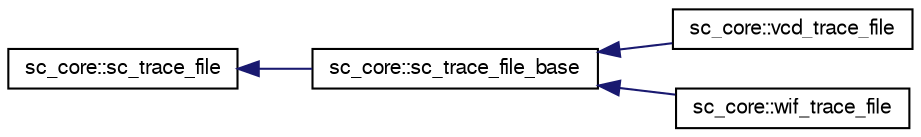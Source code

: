 digraph "Graphical Class Hierarchy"
{
  edge [fontname="FreeSans",fontsize="10",labelfontname="FreeSans",labelfontsize="10"];
  node [fontname="FreeSans",fontsize="10",shape=record];
  rankdir="LR";
  Node0 [label="sc_core::sc_trace_file",height=0.2,width=0.4,color="black", fillcolor="white", style="filled",URL="$a02012.html"];
  Node0 -> Node1 [dir="back",color="midnightblue",fontsize="10",style="solid",fontname="FreeSans"];
  Node1 [label="sc_core::sc_trace_file_base",height=0.2,width=0.4,color="black", fillcolor="white", style="filled",URL="$a02016.html"];
  Node1 -> Node2 [dir="back",color="midnightblue",fontsize="10",style="solid",fontname="FreeSans"];
  Node2 [label="sc_core::vcd_trace_file",height=0.2,width=0.4,color="black", fillcolor="white", style="filled",URL="$a02024.html"];
  Node1 -> Node3 [dir="back",color="midnightblue",fontsize="10",style="solid",fontname="FreeSans"];
  Node3 [label="sc_core::wif_trace_file",height=0.2,width=0.4,color="black", fillcolor="white", style="filled",URL="$a02032.html"];
}
